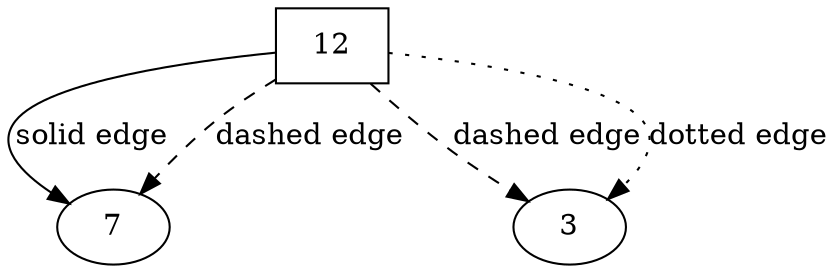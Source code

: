 digraph {
    a [label=12, entity_id=12, entity_class="truck", shape=box];
    b [label=7, entity_id=7,entity_class="bike"];
    c [label=3, entity_id=3, entity_class="car"];
    a -> b[label="solid edge"];                     
    a -> {b c} [label="dashed edge", style=dashed];
    a -> c [label="dotted edge", style=dotted];      
}